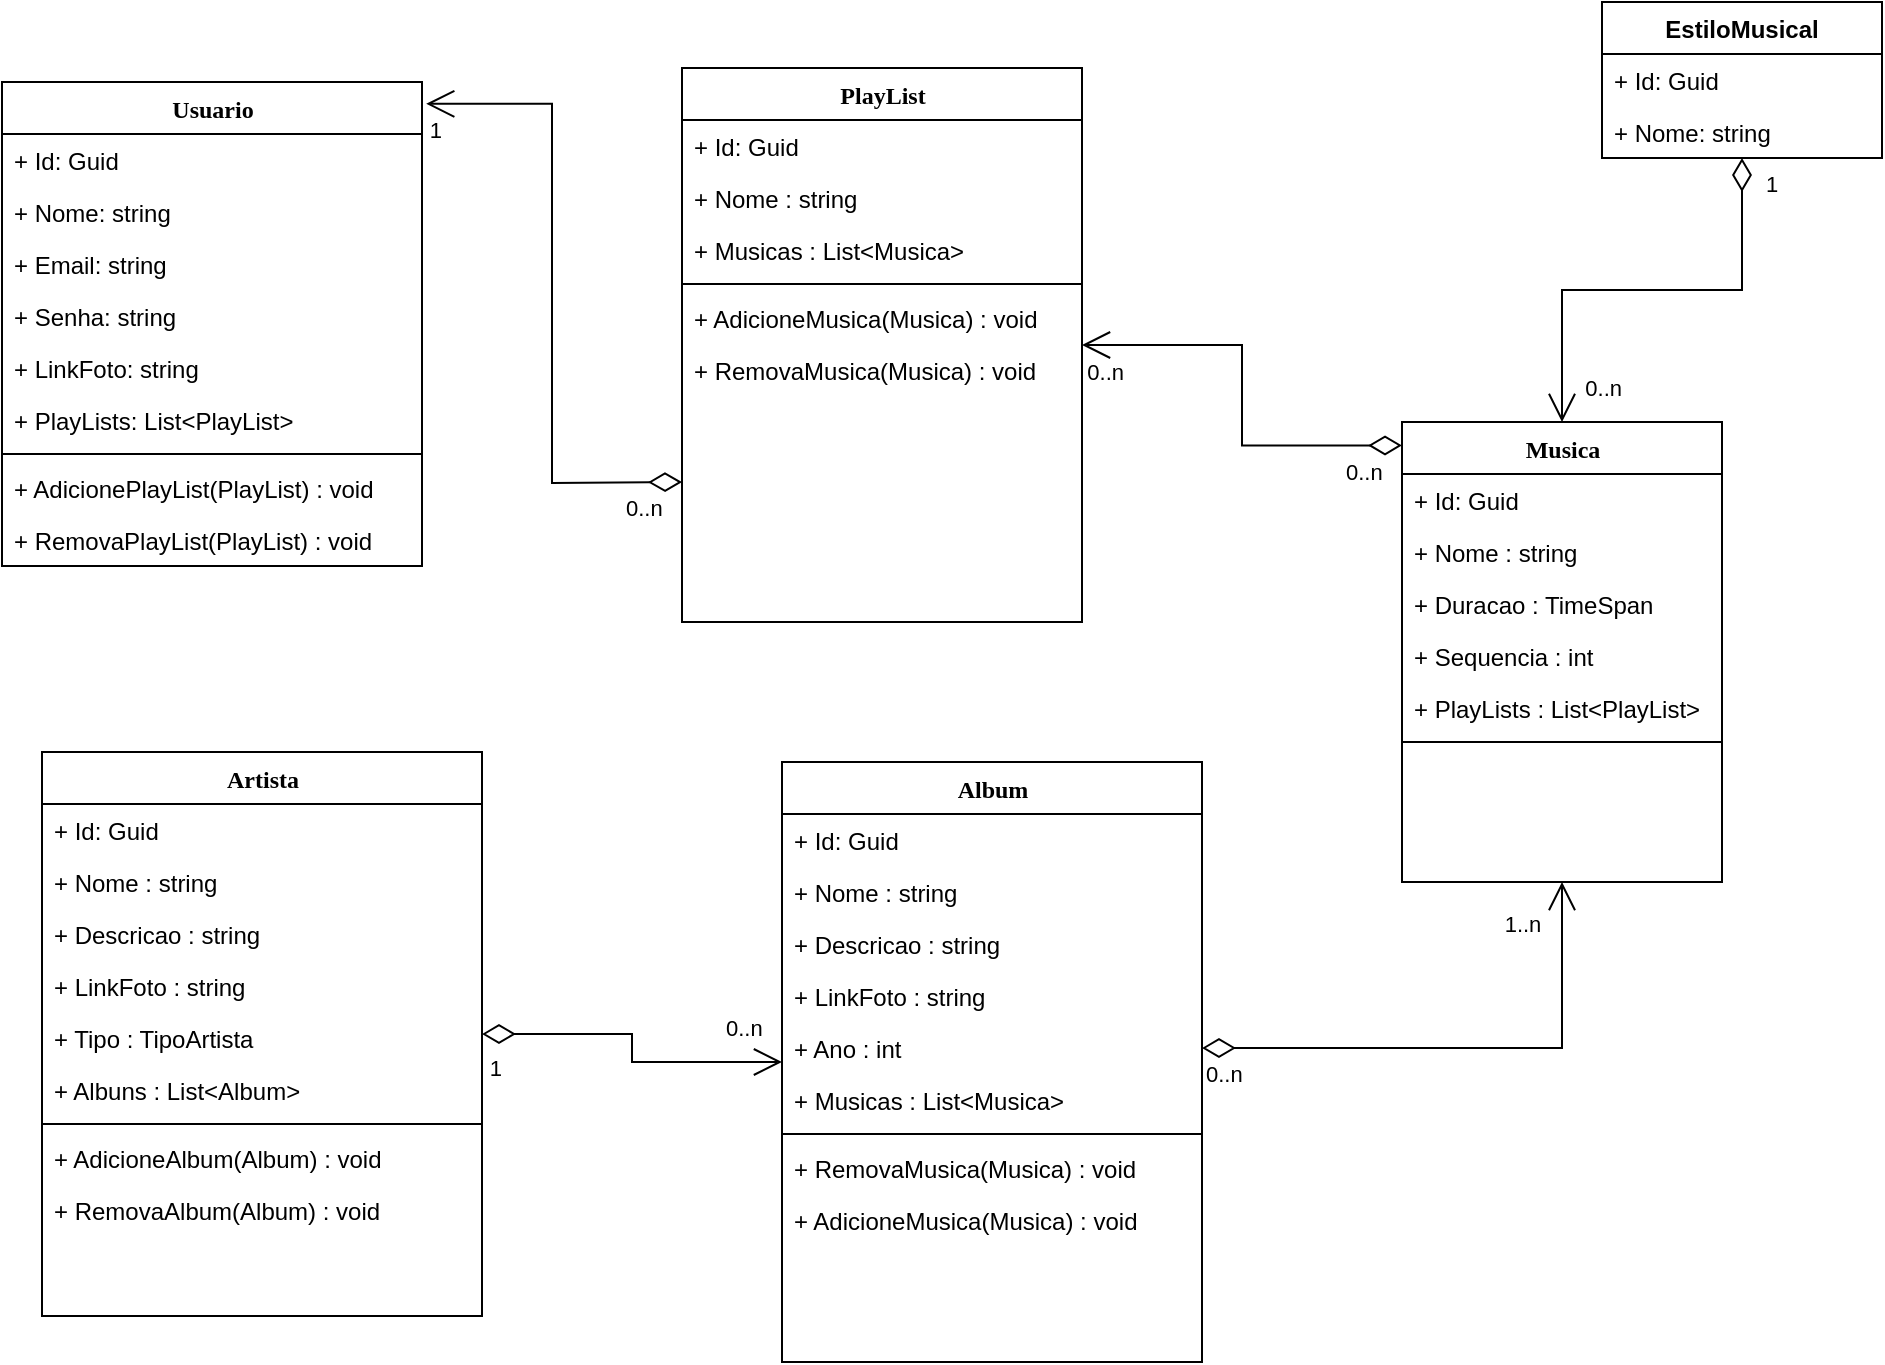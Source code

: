 <mxfile version="19.0.0" type="device"><diagram name="Page-1" id="9f46799a-70d6-7492-0946-bef42562c5a5"><mxGraphModel dx="1422" dy="762" grid="1" gridSize="10" guides="1" tooltips="1" connect="1" arrows="1" fold="1" page="1" pageScale="1" pageWidth="1100" pageHeight="850" background="none" math="0" shadow="0"><root><mxCell id="0"/><mxCell id="1" parent="0"/><mxCell id="78961159f06e98e8-17" value="Usuario" style="swimlane;html=1;fontStyle=1;align=center;verticalAlign=top;childLayout=stackLayout;horizontal=1;startSize=26;horizontalStack=0;resizeParent=1;resizeLast=0;collapsible=1;marginBottom=0;swimlaneFillColor=#ffffff;rounded=0;shadow=0;comic=0;labelBackgroundColor=none;strokeWidth=1;fillColor=none;fontFamily=Verdana;fontSize=12" parent="1" vertex="1"><mxGeometry x="90" y="90" width="210" height="242" as="geometry"/></mxCell><mxCell id="78961159f06e98e8-21" value="&lt;span style=&quot;&quot;&gt;+ Id: Guid&lt;/span&gt;" style="text;html=1;strokeColor=none;fillColor=none;align=left;verticalAlign=top;spacingLeft=4;spacingRight=4;whiteSpace=wrap;overflow=hidden;rotatable=0;points=[[0,0.5],[1,0.5]];portConstraint=eastwest;" parent="78961159f06e98e8-17" vertex="1"><mxGeometry y="26" width="210" height="26" as="geometry"/></mxCell><mxCell id="78961159f06e98e8-23" value="+ Nome: string" style="text;html=1;strokeColor=none;fillColor=none;align=left;verticalAlign=top;spacingLeft=4;spacingRight=4;whiteSpace=wrap;overflow=hidden;rotatable=0;points=[[0,0.5],[1,0.5]];portConstraint=eastwest;" parent="78961159f06e98e8-17" vertex="1"><mxGeometry y="52" width="210" height="26" as="geometry"/></mxCell><mxCell id="78961159f06e98e8-25" value="+ Email: string" style="text;html=1;strokeColor=none;fillColor=none;align=left;verticalAlign=top;spacingLeft=4;spacingRight=4;whiteSpace=wrap;overflow=hidden;rotatable=0;points=[[0,0.5],[1,0.5]];portConstraint=eastwest;" parent="78961159f06e98e8-17" vertex="1"><mxGeometry y="78" width="210" height="26" as="geometry"/></mxCell><mxCell id="78961159f06e98e8-26" value="+ Senha: string" style="text;html=1;strokeColor=none;fillColor=none;align=left;verticalAlign=top;spacingLeft=4;spacingRight=4;whiteSpace=wrap;overflow=hidden;rotatable=0;points=[[0,0.5],[1,0.5]];portConstraint=eastwest;" parent="78961159f06e98e8-17" vertex="1"><mxGeometry y="104" width="210" height="26" as="geometry"/></mxCell><mxCell id="78961159f06e98e8-24" value="+ LinkFoto: string" style="text;html=1;strokeColor=none;fillColor=none;align=left;verticalAlign=top;spacingLeft=4;spacingRight=4;whiteSpace=wrap;overflow=hidden;rotatable=0;points=[[0,0.5],[1,0.5]];portConstraint=eastwest;" parent="78961159f06e98e8-17" vertex="1"><mxGeometry y="130" width="210" height="26" as="geometry"/></mxCell><mxCell id="S0zHs87KiA6PrJQPkx54-1" value="+ PlayLists: List&amp;lt;PlayList&amp;gt;" style="text;html=1;strokeColor=none;fillColor=none;align=left;verticalAlign=top;spacingLeft=4;spacingRight=4;whiteSpace=wrap;overflow=hidden;rotatable=0;points=[[0,0.5],[1,0.5]];portConstraint=eastwest;" parent="78961159f06e98e8-17" vertex="1"><mxGeometry y="156" width="210" height="26" as="geometry"/></mxCell><mxCell id="78961159f06e98e8-19" value="" style="line;html=1;strokeWidth=1;fillColor=none;align=left;verticalAlign=middle;spacingTop=-1;spacingLeft=3;spacingRight=3;rotatable=0;labelPosition=right;points=[];portConstraint=eastwest;" parent="78961159f06e98e8-17" vertex="1"><mxGeometry y="182" width="210" height="8" as="geometry"/></mxCell><mxCell id="78961159f06e98e8-20" value="+ AdicionePlayList(PlayList) : void" style="text;html=1;strokeColor=none;fillColor=none;align=left;verticalAlign=top;spacingLeft=4;spacingRight=4;whiteSpace=wrap;overflow=hidden;rotatable=0;points=[[0,0.5],[1,0.5]];portConstraint=eastwest;" parent="78961159f06e98e8-17" vertex="1"><mxGeometry y="190" width="210" height="26" as="geometry"/></mxCell><mxCell id="S0zHs87KiA6PrJQPkx54-2" value="+ RemovaPlayList(PlayList) : void" style="text;html=1;strokeColor=none;fillColor=none;align=left;verticalAlign=top;spacingLeft=4;spacingRight=4;whiteSpace=wrap;overflow=hidden;rotatable=0;points=[[0,0.5],[1,0.5]];portConstraint=eastwest;" parent="78961159f06e98e8-17" vertex="1"><mxGeometry y="216" width="210" height="26" as="geometry"/></mxCell><mxCell id="78961159f06e98e8-30" value="PlayList" style="swimlane;html=1;fontStyle=1;align=center;verticalAlign=top;childLayout=stackLayout;horizontal=1;startSize=26;horizontalStack=0;resizeParent=1;resizeLast=0;collapsible=1;marginBottom=0;swimlaneFillColor=#ffffff;rounded=0;shadow=0;comic=0;labelBackgroundColor=none;strokeWidth=1;fillColor=none;fontFamily=Verdana;fontSize=12" parent="1" vertex="1"><mxGeometry x="430" y="83" width="200" height="277" as="geometry"/></mxCell><mxCell id="78961159f06e98e8-31" value="&lt;span style=&quot;&quot;&gt;+ Id: Guid&lt;/span&gt;" style="text;html=1;strokeColor=none;fillColor=none;align=left;verticalAlign=top;spacingLeft=4;spacingRight=4;whiteSpace=wrap;overflow=hidden;rotatable=0;points=[[0,0.5],[1,0.5]];portConstraint=eastwest;" parent="78961159f06e98e8-30" vertex="1"><mxGeometry y="26" width="200" height="26" as="geometry"/></mxCell><mxCell id="78961159f06e98e8-32" value="+ Nome : string" style="text;html=1;strokeColor=none;fillColor=none;align=left;verticalAlign=top;spacingLeft=4;spacingRight=4;whiteSpace=wrap;overflow=hidden;rotatable=0;points=[[0,0.5],[1,0.5]];portConstraint=eastwest;" parent="78961159f06e98e8-30" vertex="1"><mxGeometry y="52" width="200" height="26" as="geometry"/></mxCell><mxCell id="78961159f06e98e8-33" value="+ Musicas : List&amp;lt;Musica&amp;gt;" style="text;html=1;strokeColor=none;fillColor=none;align=left;verticalAlign=top;spacingLeft=4;spacingRight=4;whiteSpace=wrap;overflow=hidden;rotatable=0;points=[[0,0.5],[1,0.5]];portConstraint=eastwest;" parent="78961159f06e98e8-30" vertex="1"><mxGeometry y="78" width="200" height="26" as="geometry"/></mxCell><mxCell id="78961159f06e98e8-38" value="" style="line;html=1;strokeWidth=1;fillColor=none;align=left;verticalAlign=middle;spacingTop=-1;spacingLeft=3;spacingRight=3;rotatable=0;labelPosition=right;points=[];portConstraint=eastwest;" parent="78961159f06e98e8-30" vertex="1"><mxGeometry y="104" width="200" height="8" as="geometry"/></mxCell><mxCell id="78961159f06e98e8-40" value="+ AdicioneMusica(Musica) : void" style="text;html=1;strokeColor=none;fillColor=none;align=left;verticalAlign=top;spacingLeft=4;spacingRight=4;whiteSpace=wrap;overflow=hidden;rotatable=0;points=[[0,0.5],[1,0.5]];portConstraint=eastwest;" parent="78961159f06e98e8-30" vertex="1"><mxGeometry y="112" width="200" height="26" as="geometry"/></mxCell><mxCell id="78961159f06e98e8-42" value="+ RemovaMusica(Musica) : void" style="text;html=1;strokeColor=none;fillColor=none;align=left;verticalAlign=top;spacingLeft=4;spacingRight=4;whiteSpace=wrap;overflow=hidden;rotatable=0;points=[[0,0.5],[1,0.5]];portConstraint=eastwest;" parent="78961159f06e98e8-30" vertex="1"><mxGeometry y="138" width="200" height="26" as="geometry"/></mxCell><mxCell id="S0zHs87KiA6PrJQPkx54-32" value="" style="endArrow=open;html=1;endSize=12;startArrow=diamondThin;startSize=14;startFill=0;edgeStyle=orthogonalEdgeStyle;rounded=0;entryX=1.01;entryY=0.045;entryDx=0;entryDy=0;entryPerimeter=0;" parent="78961159f06e98e8-30" target="78961159f06e98e8-17" edge="1"><mxGeometry relative="1" as="geometry"><mxPoint y="207" as="sourcePoint"/><mxPoint x="160" y="207" as="targetPoint"/></mxGeometry></mxCell><mxCell id="S0zHs87KiA6PrJQPkx54-33" value="0..n" style="edgeLabel;resizable=0;html=1;align=left;verticalAlign=top;" parent="S0zHs87KiA6PrJQPkx54-32" connectable="0" vertex="1"><mxGeometry x="-1" relative="1" as="geometry"><mxPoint x="-30" as="offset"/></mxGeometry></mxCell><mxCell id="S0zHs87KiA6PrJQPkx54-34" value="1" style="edgeLabel;resizable=0;html=1;align=right;verticalAlign=top;" parent="S0zHs87KiA6PrJQPkx54-32" connectable="0" vertex="1"><mxGeometry x="1" relative="1" as="geometry"><mxPoint x="8" as="offset"/></mxGeometry></mxCell><mxCell id="78961159f06e98e8-43" value="Musica" style="swimlane;html=1;fontStyle=1;align=center;verticalAlign=top;childLayout=stackLayout;horizontal=1;startSize=26;horizontalStack=0;resizeParent=1;resizeLast=0;collapsible=1;marginBottom=0;swimlaneFillColor=#ffffff;rounded=0;shadow=0;comic=0;labelBackgroundColor=none;strokeWidth=1;fillColor=none;fontFamily=Verdana;fontSize=12" parent="1" vertex="1"><mxGeometry x="790" y="260" width="160" height="230" as="geometry"/></mxCell><mxCell id="78961159f06e98e8-44" value="&lt;span style=&quot;&quot;&gt;+ Id: Guid&lt;/span&gt;" style="text;html=1;strokeColor=none;fillColor=none;align=left;verticalAlign=top;spacingLeft=4;spacingRight=4;whiteSpace=wrap;overflow=hidden;rotatable=0;points=[[0,0.5],[1,0.5]];portConstraint=eastwest;" parent="78961159f06e98e8-43" vertex="1"><mxGeometry y="26" width="160" height="26" as="geometry"/></mxCell><mxCell id="78961159f06e98e8-45" value="+ Nome : string" style="text;html=1;strokeColor=none;fillColor=none;align=left;verticalAlign=top;spacingLeft=4;spacingRight=4;whiteSpace=wrap;overflow=hidden;rotatable=0;points=[[0,0.5],[1,0.5]];portConstraint=eastwest;" parent="78961159f06e98e8-43" vertex="1"><mxGeometry y="52" width="160" height="26" as="geometry"/></mxCell><mxCell id="78961159f06e98e8-49" value="+ Duracao : TimeSpan" style="text;html=1;strokeColor=none;fillColor=none;align=left;verticalAlign=top;spacingLeft=4;spacingRight=4;whiteSpace=wrap;overflow=hidden;rotatable=0;points=[[0,0.5],[1,0.5]];portConstraint=eastwest;" parent="78961159f06e98e8-43" vertex="1"><mxGeometry y="78" width="160" height="26" as="geometry"/></mxCell><mxCell id="78961159f06e98e8-50" value="+ Sequencia : int" style="text;html=1;strokeColor=none;fillColor=none;align=left;verticalAlign=top;spacingLeft=4;spacingRight=4;whiteSpace=wrap;overflow=hidden;rotatable=0;points=[[0,0.5],[1,0.5]];portConstraint=eastwest;" parent="78961159f06e98e8-43" vertex="1"><mxGeometry y="104" width="160" height="26" as="geometry"/></mxCell><mxCell id="TB3VBGgmnohtE-Ju5rbv-9" value="+ PlayLists : List&amp;lt;PlayList&amp;gt;" style="text;html=1;strokeColor=none;fillColor=none;align=left;verticalAlign=top;spacingLeft=4;spacingRight=4;whiteSpace=wrap;overflow=hidden;rotatable=0;points=[[0,0.5],[1,0.5]];portConstraint=eastwest;" vertex="1" parent="78961159f06e98e8-43"><mxGeometry y="130" width="160" height="26" as="geometry"/></mxCell><mxCell id="78961159f06e98e8-51" value="" style="line;html=1;strokeWidth=1;fillColor=none;align=left;verticalAlign=middle;spacingTop=-1;spacingLeft=3;spacingRight=3;rotatable=0;labelPosition=right;points=[];portConstraint=eastwest;" parent="78961159f06e98e8-43" vertex="1"><mxGeometry y="156" width="160" height="8" as="geometry"/></mxCell><mxCell id="78961159f06e98e8-56" value="Album" style="swimlane;html=1;fontStyle=1;align=center;verticalAlign=top;childLayout=stackLayout;horizontal=1;startSize=26;horizontalStack=0;resizeParent=1;resizeLast=0;collapsible=1;marginBottom=0;swimlaneFillColor=#ffffff;rounded=0;shadow=0;comic=0;labelBackgroundColor=none;strokeWidth=1;fillColor=none;fontFamily=Verdana;fontSize=12" parent="1" vertex="1"><mxGeometry x="480" y="430" width="210" height="300" as="geometry"/></mxCell><mxCell id="78961159f06e98e8-57" value="&lt;span style=&quot;&quot;&gt;+ Id: Guid&lt;/span&gt;" style="text;html=1;strokeColor=none;fillColor=none;align=left;verticalAlign=top;spacingLeft=4;spacingRight=4;whiteSpace=wrap;overflow=hidden;rotatable=0;points=[[0,0.5],[1,0.5]];portConstraint=eastwest;" parent="78961159f06e98e8-56" vertex="1"><mxGeometry y="26" width="210" height="26" as="geometry"/></mxCell><mxCell id="78961159f06e98e8-58" value="+ Nome : string" style="text;html=1;strokeColor=none;fillColor=none;align=left;verticalAlign=top;spacingLeft=4;spacingRight=4;whiteSpace=wrap;overflow=hidden;rotatable=0;points=[[0,0.5],[1,0.5]];portConstraint=eastwest;" parent="78961159f06e98e8-56" vertex="1"><mxGeometry y="52" width="210" height="26" as="geometry"/></mxCell><mxCell id="78961159f06e98e8-59" value="+ Descricao : string" style="text;html=1;strokeColor=none;fillColor=none;align=left;verticalAlign=top;spacingLeft=4;spacingRight=4;whiteSpace=wrap;overflow=hidden;rotatable=0;points=[[0,0.5],[1,0.5]];portConstraint=eastwest;" parent="78961159f06e98e8-56" vertex="1"><mxGeometry y="78" width="210" height="26" as="geometry"/></mxCell><mxCell id="78961159f06e98e8-60" value="+ LinkFoto : string" style="text;html=1;strokeColor=none;fillColor=none;align=left;verticalAlign=top;spacingLeft=4;spacingRight=4;whiteSpace=wrap;overflow=hidden;rotatable=0;points=[[0,0.5],[1,0.5]];portConstraint=eastwest;" parent="78961159f06e98e8-56" vertex="1"><mxGeometry y="104" width="210" height="26" as="geometry"/></mxCell><mxCell id="78961159f06e98e8-61" value="+ Ano : int" style="text;html=1;strokeColor=none;fillColor=none;align=left;verticalAlign=top;spacingLeft=4;spacingRight=4;whiteSpace=wrap;overflow=hidden;rotatable=0;points=[[0,0.5],[1,0.5]];portConstraint=eastwest;" parent="78961159f06e98e8-56" vertex="1"><mxGeometry y="130" width="210" height="26" as="geometry"/></mxCell><mxCell id="78961159f06e98e8-62" value="+ Musicas : List&amp;lt;Musica&amp;gt;" style="text;html=1;strokeColor=none;fillColor=none;align=left;verticalAlign=top;spacingLeft=4;spacingRight=4;whiteSpace=wrap;overflow=hidden;rotatable=0;points=[[0,0.5],[1,0.5]];portConstraint=eastwest;" parent="78961159f06e98e8-56" vertex="1"><mxGeometry y="156" width="210" height="26" as="geometry"/></mxCell><mxCell id="78961159f06e98e8-64" value="" style="line;html=1;strokeWidth=1;fillColor=none;align=left;verticalAlign=middle;spacingTop=-1;spacingLeft=3;spacingRight=3;rotatable=0;labelPosition=right;points=[];portConstraint=eastwest;" parent="78961159f06e98e8-56" vertex="1"><mxGeometry y="182" width="210" height="8" as="geometry"/></mxCell><mxCell id="S0zHs87KiA6PrJQPkx54-7" value="+ RemovaMusica(Musica) : void" style="text;html=1;strokeColor=none;fillColor=none;align=left;verticalAlign=top;spacingLeft=4;spacingRight=4;whiteSpace=wrap;overflow=hidden;rotatable=0;points=[[0,0.5],[1,0.5]];portConstraint=eastwest;" parent="78961159f06e98e8-56" vertex="1"><mxGeometry y="190" width="210" height="26" as="geometry"/></mxCell><mxCell id="S0zHs87KiA6PrJQPkx54-6" value="+ AdicioneMusica(Musica) : void" style="text;html=1;strokeColor=none;fillColor=none;align=left;verticalAlign=top;spacingLeft=4;spacingRight=4;whiteSpace=wrap;overflow=hidden;rotatable=0;points=[[0,0.5],[1,0.5]];portConstraint=eastwest;" parent="78961159f06e98e8-56" vertex="1"><mxGeometry y="216" width="210" height="26" as="geometry"/></mxCell><mxCell id="S0zHs87KiA6PrJQPkx54-9" value="Artista" style="swimlane;html=1;fontStyle=1;align=center;verticalAlign=top;childLayout=stackLayout;horizontal=1;startSize=26;horizontalStack=0;resizeParent=1;resizeLast=0;collapsible=1;marginBottom=0;swimlaneFillColor=#ffffff;rounded=0;shadow=0;comic=0;labelBackgroundColor=none;strokeWidth=1;fillColor=none;fontFamily=Verdana;fontSize=12" parent="1" vertex="1"><mxGeometry x="110" y="425" width="220" height="282" as="geometry"/></mxCell><mxCell id="S0zHs87KiA6PrJQPkx54-10" value="&lt;span style=&quot;&quot;&gt;+ Id: Guid&lt;/span&gt;" style="text;html=1;strokeColor=none;fillColor=none;align=left;verticalAlign=top;spacingLeft=4;spacingRight=4;whiteSpace=wrap;overflow=hidden;rotatable=0;points=[[0,0.5],[1,0.5]];portConstraint=eastwest;" parent="S0zHs87KiA6PrJQPkx54-9" vertex="1"><mxGeometry y="26" width="220" height="26" as="geometry"/></mxCell><mxCell id="S0zHs87KiA6PrJQPkx54-11" value="+ Nome : string" style="text;html=1;strokeColor=none;fillColor=none;align=left;verticalAlign=top;spacingLeft=4;spacingRight=4;whiteSpace=wrap;overflow=hidden;rotatable=0;points=[[0,0.5],[1,0.5]];portConstraint=eastwest;" parent="S0zHs87KiA6PrJQPkx54-9" vertex="1"><mxGeometry y="52" width="220" height="26" as="geometry"/></mxCell><mxCell id="S0zHs87KiA6PrJQPkx54-12" value="+ Descricao : string" style="text;html=1;strokeColor=none;fillColor=none;align=left;verticalAlign=top;spacingLeft=4;spacingRight=4;whiteSpace=wrap;overflow=hidden;rotatable=0;points=[[0,0.5],[1,0.5]];portConstraint=eastwest;" parent="S0zHs87KiA6PrJQPkx54-9" vertex="1"><mxGeometry y="78" width="220" height="26" as="geometry"/></mxCell><mxCell id="S0zHs87KiA6PrJQPkx54-13" value="+ LinkFoto : string" style="text;html=1;strokeColor=none;fillColor=none;align=left;verticalAlign=top;spacingLeft=4;spacingRight=4;whiteSpace=wrap;overflow=hidden;rotatable=0;points=[[0,0.5],[1,0.5]];portConstraint=eastwest;" parent="S0zHs87KiA6PrJQPkx54-9" vertex="1"><mxGeometry y="104" width="220" height="26" as="geometry"/></mxCell><mxCell id="S0zHs87KiA6PrJQPkx54-17" value="+ Tipo : TipoArtista" style="text;html=1;strokeColor=none;fillColor=none;align=left;verticalAlign=top;spacingLeft=4;spacingRight=4;whiteSpace=wrap;overflow=hidden;rotatable=0;points=[[0,0.5],[1,0.5]];portConstraint=eastwest;" parent="S0zHs87KiA6PrJQPkx54-9" vertex="1"><mxGeometry y="130" width="220" height="26" as="geometry"/></mxCell><mxCell id="S0zHs87KiA6PrJQPkx54-18" value="+ Albuns : List&amp;lt;Album&amp;gt;" style="text;html=1;strokeColor=none;fillColor=none;align=left;verticalAlign=top;spacingLeft=4;spacingRight=4;whiteSpace=wrap;overflow=hidden;rotatable=0;points=[[0,0.5],[1,0.5]];portConstraint=eastwest;" parent="S0zHs87KiA6PrJQPkx54-9" vertex="1"><mxGeometry y="156" width="220" height="26" as="geometry"/></mxCell><mxCell id="S0zHs87KiA6PrJQPkx54-14" value="" style="line;html=1;strokeWidth=1;fillColor=none;align=left;verticalAlign=middle;spacingTop=-1;spacingLeft=3;spacingRight=3;rotatable=0;labelPosition=right;points=[];portConstraint=eastwest;" parent="S0zHs87KiA6PrJQPkx54-9" vertex="1"><mxGeometry y="182" width="220" height="8" as="geometry"/></mxCell><mxCell id="S0zHs87KiA6PrJQPkx54-23" value="+ AdicioneAlbum(Album) : void" style="text;html=1;strokeColor=none;fillColor=none;align=left;verticalAlign=top;spacingLeft=4;spacingRight=4;whiteSpace=wrap;overflow=hidden;rotatable=0;points=[[0,0.5],[1,0.5]];portConstraint=eastwest;" parent="S0zHs87KiA6PrJQPkx54-9" vertex="1"><mxGeometry y="190" width="220" height="26" as="geometry"/></mxCell><mxCell id="S0zHs87KiA6PrJQPkx54-24" value="+ RemovaAlbum(Album) : void" style="text;html=1;strokeColor=none;fillColor=none;align=left;verticalAlign=top;spacingLeft=4;spacingRight=4;whiteSpace=wrap;overflow=hidden;rotatable=0;points=[[0,0.5],[1,0.5]];portConstraint=eastwest;" parent="S0zHs87KiA6PrJQPkx54-9" vertex="1"><mxGeometry y="216" width="220" height="26" as="geometry"/></mxCell><mxCell id="S0zHs87KiA6PrJQPkx54-35" value="" style="endArrow=open;html=1;endSize=12;startArrow=diamondThin;startSize=14;startFill=0;edgeStyle=orthogonalEdgeStyle;rounded=0;exitX=0;exitY=0.051;exitDx=0;exitDy=0;exitPerimeter=0;" parent="1" source="78961159f06e98e8-43" target="78961159f06e98e8-30" edge="1"><mxGeometry relative="1" as="geometry"><mxPoint x="810" y="350" as="sourcePoint"/><mxPoint x="970" y="350" as="targetPoint"/></mxGeometry></mxCell><mxCell id="S0zHs87KiA6PrJQPkx54-36" value="0..n" style="edgeLabel;resizable=0;html=1;align=left;verticalAlign=top;" parent="S0zHs87KiA6PrJQPkx54-35" connectable="0" vertex="1"><mxGeometry x="-1" relative="1" as="geometry"><mxPoint x="-30" as="offset"/></mxGeometry></mxCell><mxCell id="S0zHs87KiA6PrJQPkx54-37" value="0..n&lt;br&gt;" style="edgeLabel;resizable=0;html=1;align=right;verticalAlign=top;" parent="S0zHs87KiA6PrJQPkx54-35" connectable="0" vertex="1"><mxGeometry x="1" relative="1" as="geometry"><mxPoint x="21" as="offset"/></mxGeometry></mxCell><mxCell id="S0zHs87KiA6PrJQPkx54-38" value="" style="endArrow=open;html=1;endSize=12;startArrow=diamondThin;startSize=14;startFill=0;edgeStyle=orthogonalEdgeStyle;rounded=0;entryX=0.5;entryY=1;entryDx=0;entryDy=0;exitX=1;exitY=0.5;exitDx=0;exitDy=0;" parent="1" source="78961159f06e98e8-61" target="78961159f06e98e8-43" edge="1"><mxGeometry relative="1" as="geometry"><mxPoint x="670" y="540" as="sourcePoint"/><mxPoint x="830" y="540" as="targetPoint"/></mxGeometry></mxCell><mxCell id="S0zHs87KiA6PrJQPkx54-39" value="0..n" style="edgeLabel;resizable=0;html=1;align=left;verticalAlign=top;" parent="S0zHs87KiA6PrJQPkx54-38" connectable="0" vertex="1"><mxGeometry x="-1" relative="1" as="geometry"/></mxCell><mxCell id="S0zHs87KiA6PrJQPkx54-41" value="1..n" style="edgeLabel;html=1;align=center;verticalAlign=middle;resizable=0;points=[];" parent="S0zHs87KiA6PrJQPkx54-38" connectable="0" vertex="1"><mxGeometry x="0.908" relative="1" as="geometry"><mxPoint x="-20" y="9" as="offset"/></mxGeometry></mxCell><mxCell id="S0zHs87KiA6PrJQPkx54-42" value="" style="endArrow=open;html=1;endSize=12;startArrow=diamondThin;startSize=14;startFill=0;edgeStyle=orthogonalEdgeStyle;rounded=0;" parent="1" source="S0zHs87KiA6PrJQPkx54-9" target="78961159f06e98e8-56" edge="1"><mxGeometry x="-0.268" y="-14" relative="1" as="geometry"><mxPoint x="370" y="440" as="sourcePoint"/><mxPoint x="530" y="440" as="targetPoint"/><mxPoint as="offset"/></mxGeometry></mxCell><mxCell id="S0zHs87KiA6PrJQPkx54-43" value="0..n" style="edgeLabel;resizable=0;html=1;align=left;verticalAlign=top;" parent="S0zHs87KiA6PrJQPkx54-42" connectable="0" vertex="1"><mxGeometry x="-1" relative="1" as="geometry"><mxPoint x="120" y="-16" as="offset"/></mxGeometry></mxCell><mxCell id="S0zHs87KiA6PrJQPkx54-44" value="1" style="edgeLabel;resizable=0;html=1;align=right;verticalAlign=top;" parent="S0zHs87KiA6PrJQPkx54-42" connectable="0" vertex="1"><mxGeometry x="1" relative="1" as="geometry"><mxPoint x="-140" y="-10" as="offset"/></mxGeometry></mxCell><mxCell id="TB3VBGgmnohtE-Ju5rbv-1" value="EstiloMusical" style="swimlane;fontStyle=1;childLayout=stackLayout;horizontal=1;startSize=26;fillColor=none;horizontalStack=0;resizeParent=1;resizeParentMax=0;resizeLast=0;collapsible=1;marginBottom=0;" vertex="1" parent="1"><mxGeometry x="890" y="50" width="140" height="78" as="geometry"/></mxCell><mxCell id="TB3VBGgmnohtE-Ju5rbv-2" value="+ Id: Guid" style="text;strokeColor=none;fillColor=none;align=left;verticalAlign=top;spacingLeft=4;spacingRight=4;overflow=hidden;rotatable=0;points=[[0,0.5],[1,0.5]];portConstraint=eastwest;" vertex="1" parent="TB3VBGgmnohtE-Ju5rbv-1"><mxGeometry y="26" width="140" height="26" as="geometry"/></mxCell><mxCell id="TB3VBGgmnohtE-Ju5rbv-3" value="+ Nome: string" style="text;strokeColor=none;fillColor=none;align=left;verticalAlign=top;spacingLeft=4;spacingRight=4;overflow=hidden;rotatable=0;points=[[0,0.5],[1,0.5]];portConstraint=eastwest;" vertex="1" parent="TB3VBGgmnohtE-Ju5rbv-1"><mxGeometry y="52" width="140" height="26" as="geometry"/></mxCell><mxCell id="TB3VBGgmnohtE-Ju5rbv-6" value="" style="endArrow=open;html=1;endSize=12;startArrow=diamondThin;startSize=14;startFill=0;edgeStyle=orthogonalEdgeStyle;rounded=0;" edge="1" parent="1" source="TB3VBGgmnohtE-Ju5rbv-1" target="78961159f06e98e8-43"><mxGeometry relative="1" as="geometry"><mxPoint x="1010" y="180" as="sourcePoint"/><mxPoint x="1060" y="222" as="targetPoint"/></mxGeometry></mxCell><mxCell id="TB3VBGgmnohtE-Ju5rbv-7" value="1" style="edgeLabel;resizable=0;html=1;align=left;verticalAlign=top;" connectable="0" vertex="1" parent="TB3VBGgmnohtE-Ju5rbv-6"><mxGeometry x="-1" relative="1" as="geometry"><mxPoint x="10" as="offset"/></mxGeometry></mxCell><mxCell id="TB3VBGgmnohtE-Ju5rbv-8" value="0..n" style="edgeLabel;resizable=0;html=1;align=right;verticalAlign=top;" connectable="0" vertex="1" parent="TB3VBGgmnohtE-Ju5rbv-6"><mxGeometry x="1" relative="1" as="geometry"><mxPoint x="30" y="-30" as="offset"/></mxGeometry></mxCell></root></mxGraphModel></diagram></mxfile>